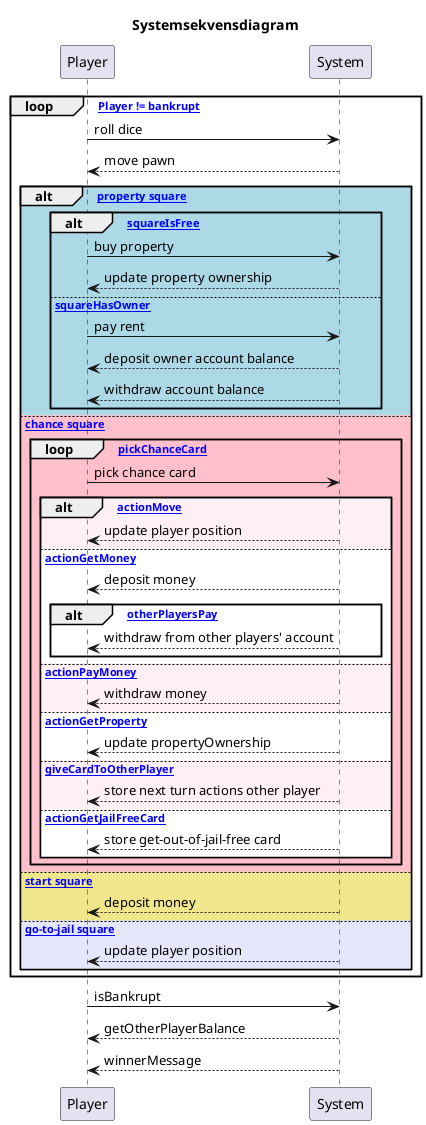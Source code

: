 @startuml
title Systemsekvensdiagram


participant Player
participant System



loop [while Player != bankrupt]
  Player -> System : roll dice
  System  --> Player : move pawn
  alt #LightBlue [if property square]
  alt [if squareIsFree]
  Player -> System : buy property
  System --> Player : update property ownership

  else [if squareHasOwner]
    Player -> System : pay rent
  System --> Player : deposit owner account balance

  System --> Player : withdraw account balance
end
  else #Pink [if chance square]

  loop [while pickChanceCard]
      Player -> System : pick chance card
      alt #LavenderBlush [if actionMove]
        System --> Player : update player position

      else #White [if actionGetMoney]
        System --> Player : deposit money
        alt [if otherPlayersPay]
        System --> Player : withdraw from other players' account
        end

      else [if actionPayMoney]
         System --> Player : withdraw money

      else #White [if actionGetProperty]
        System --> Player : update propertyOwnership

      else [if giveCardToOtherPlayer]
        System --> Player : store next turn actions other player

       else #White [if actionGetJailFreeCard]
              System --> Player : store get-out-of-jail-free card
       end

    end

    else #Khaki [if start square]
      System --> Player : deposit money

    else #Lavender [if go-to-jail square]
      System --> Player : update player position


    end
  end

Player -> System : isBankrupt
System --> Player : getOtherPlayerBalance
System --> Player : winnerMessage


@enduml